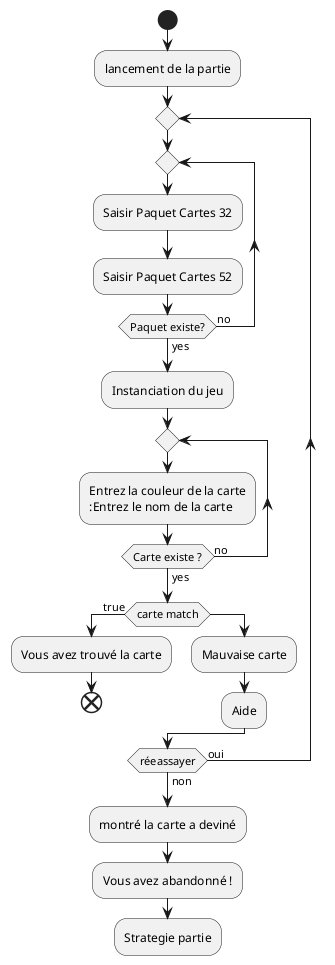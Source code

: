 @startuml
start
:lancement de la partie;

repeat
repeat
:Saisir Paquet Cartes 32;
:Saisir Paquet Cartes 52;
repeat while (Paquet existe?) is (no) not (yes)
:Instanciation du jeu;
repeat
:Entrez la couleur de la carte
:Entrez le nom de la carte;
repeat while (Carte existe ?) is (no) not (yes)
if  (carte match) then (true)
:Vous avez trouvé la carte;
end
else
:Mauvaise carte;
:Aide;
endif



repeat while (réeassayer) is (oui) not (non)
:montré la carte a deviné;
:Vous avez abandonné !;
:Strategie partie;
@enduml

